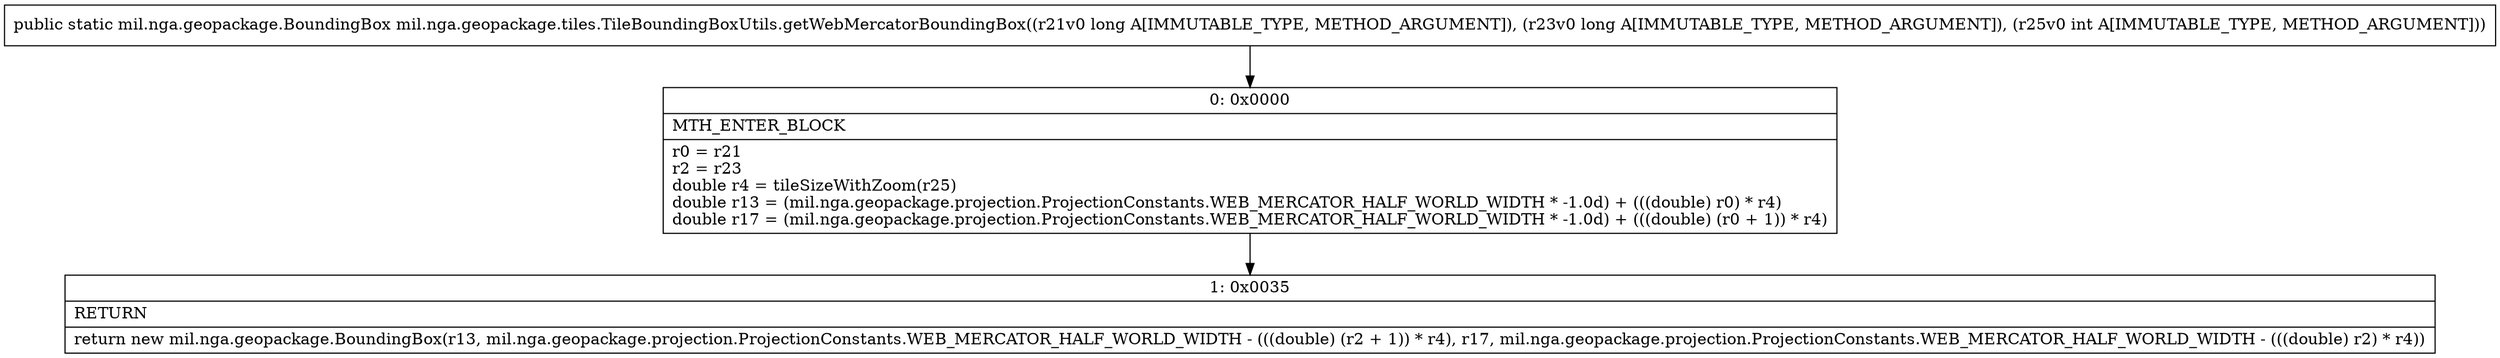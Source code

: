 digraph "CFG formil.nga.geopackage.tiles.TileBoundingBoxUtils.getWebMercatorBoundingBox(JJI)Lmil\/nga\/geopackage\/BoundingBox;" {
Node_0 [shape=record,label="{0\:\ 0x0000|MTH_ENTER_BLOCK\l|r0 = r21\lr2 = r23\ldouble r4 = tileSizeWithZoom(r25)\ldouble r13 = (mil.nga.geopackage.projection.ProjectionConstants.WEB_MERCATOR_HALF_WORLD_WIDTH * \-1.0d) + (((double) r0) * r4)\ldouble r17 = (mil.nga.geopackage.projection.ProjectionConstants.WEB_MERCATOR_HALF_WORLD_WIDTH * \-1.0d) + (((double) (r0 + 1)) * r4)\l}"];
Node_1 [shape=record,label="{1\:\ 0x0035|RETURN\l|return new mil.nga.geopackage.BoundingBox(r13, mil.nga.geopackage.projection.ProjectionConstants.WEB_MERCATOR_HALF_WORLD_WIDTH \- (((double) (r2 + 1)) * r4), r17, mil.nga.geopackage.projection.ProjectionConstants.WEB_MERCATOR_HALF_WORLD_WIDTH \- (((double) r2) * r4))\l}"];
MethodNode[shape=record,label="{public static mil.nga.geopackage.BoundingBox mil.nga.geopackage.tiles.TileBoundingBoxUtils.getWebMercatorBoundingBox((r21v0 long A[IMMUTABLE_TYPE, METHOD_ARGUMENT]), (r23v0 long A[IMMUTABLE_TYPE, METHOD_ARGUMENT]), (r25v0 int A[IMMUTABLE_TYPE, METHOD_ARGUMENT])) }"];
MethodNode -> Node_0;
Node_0 -> Node_1;
}

